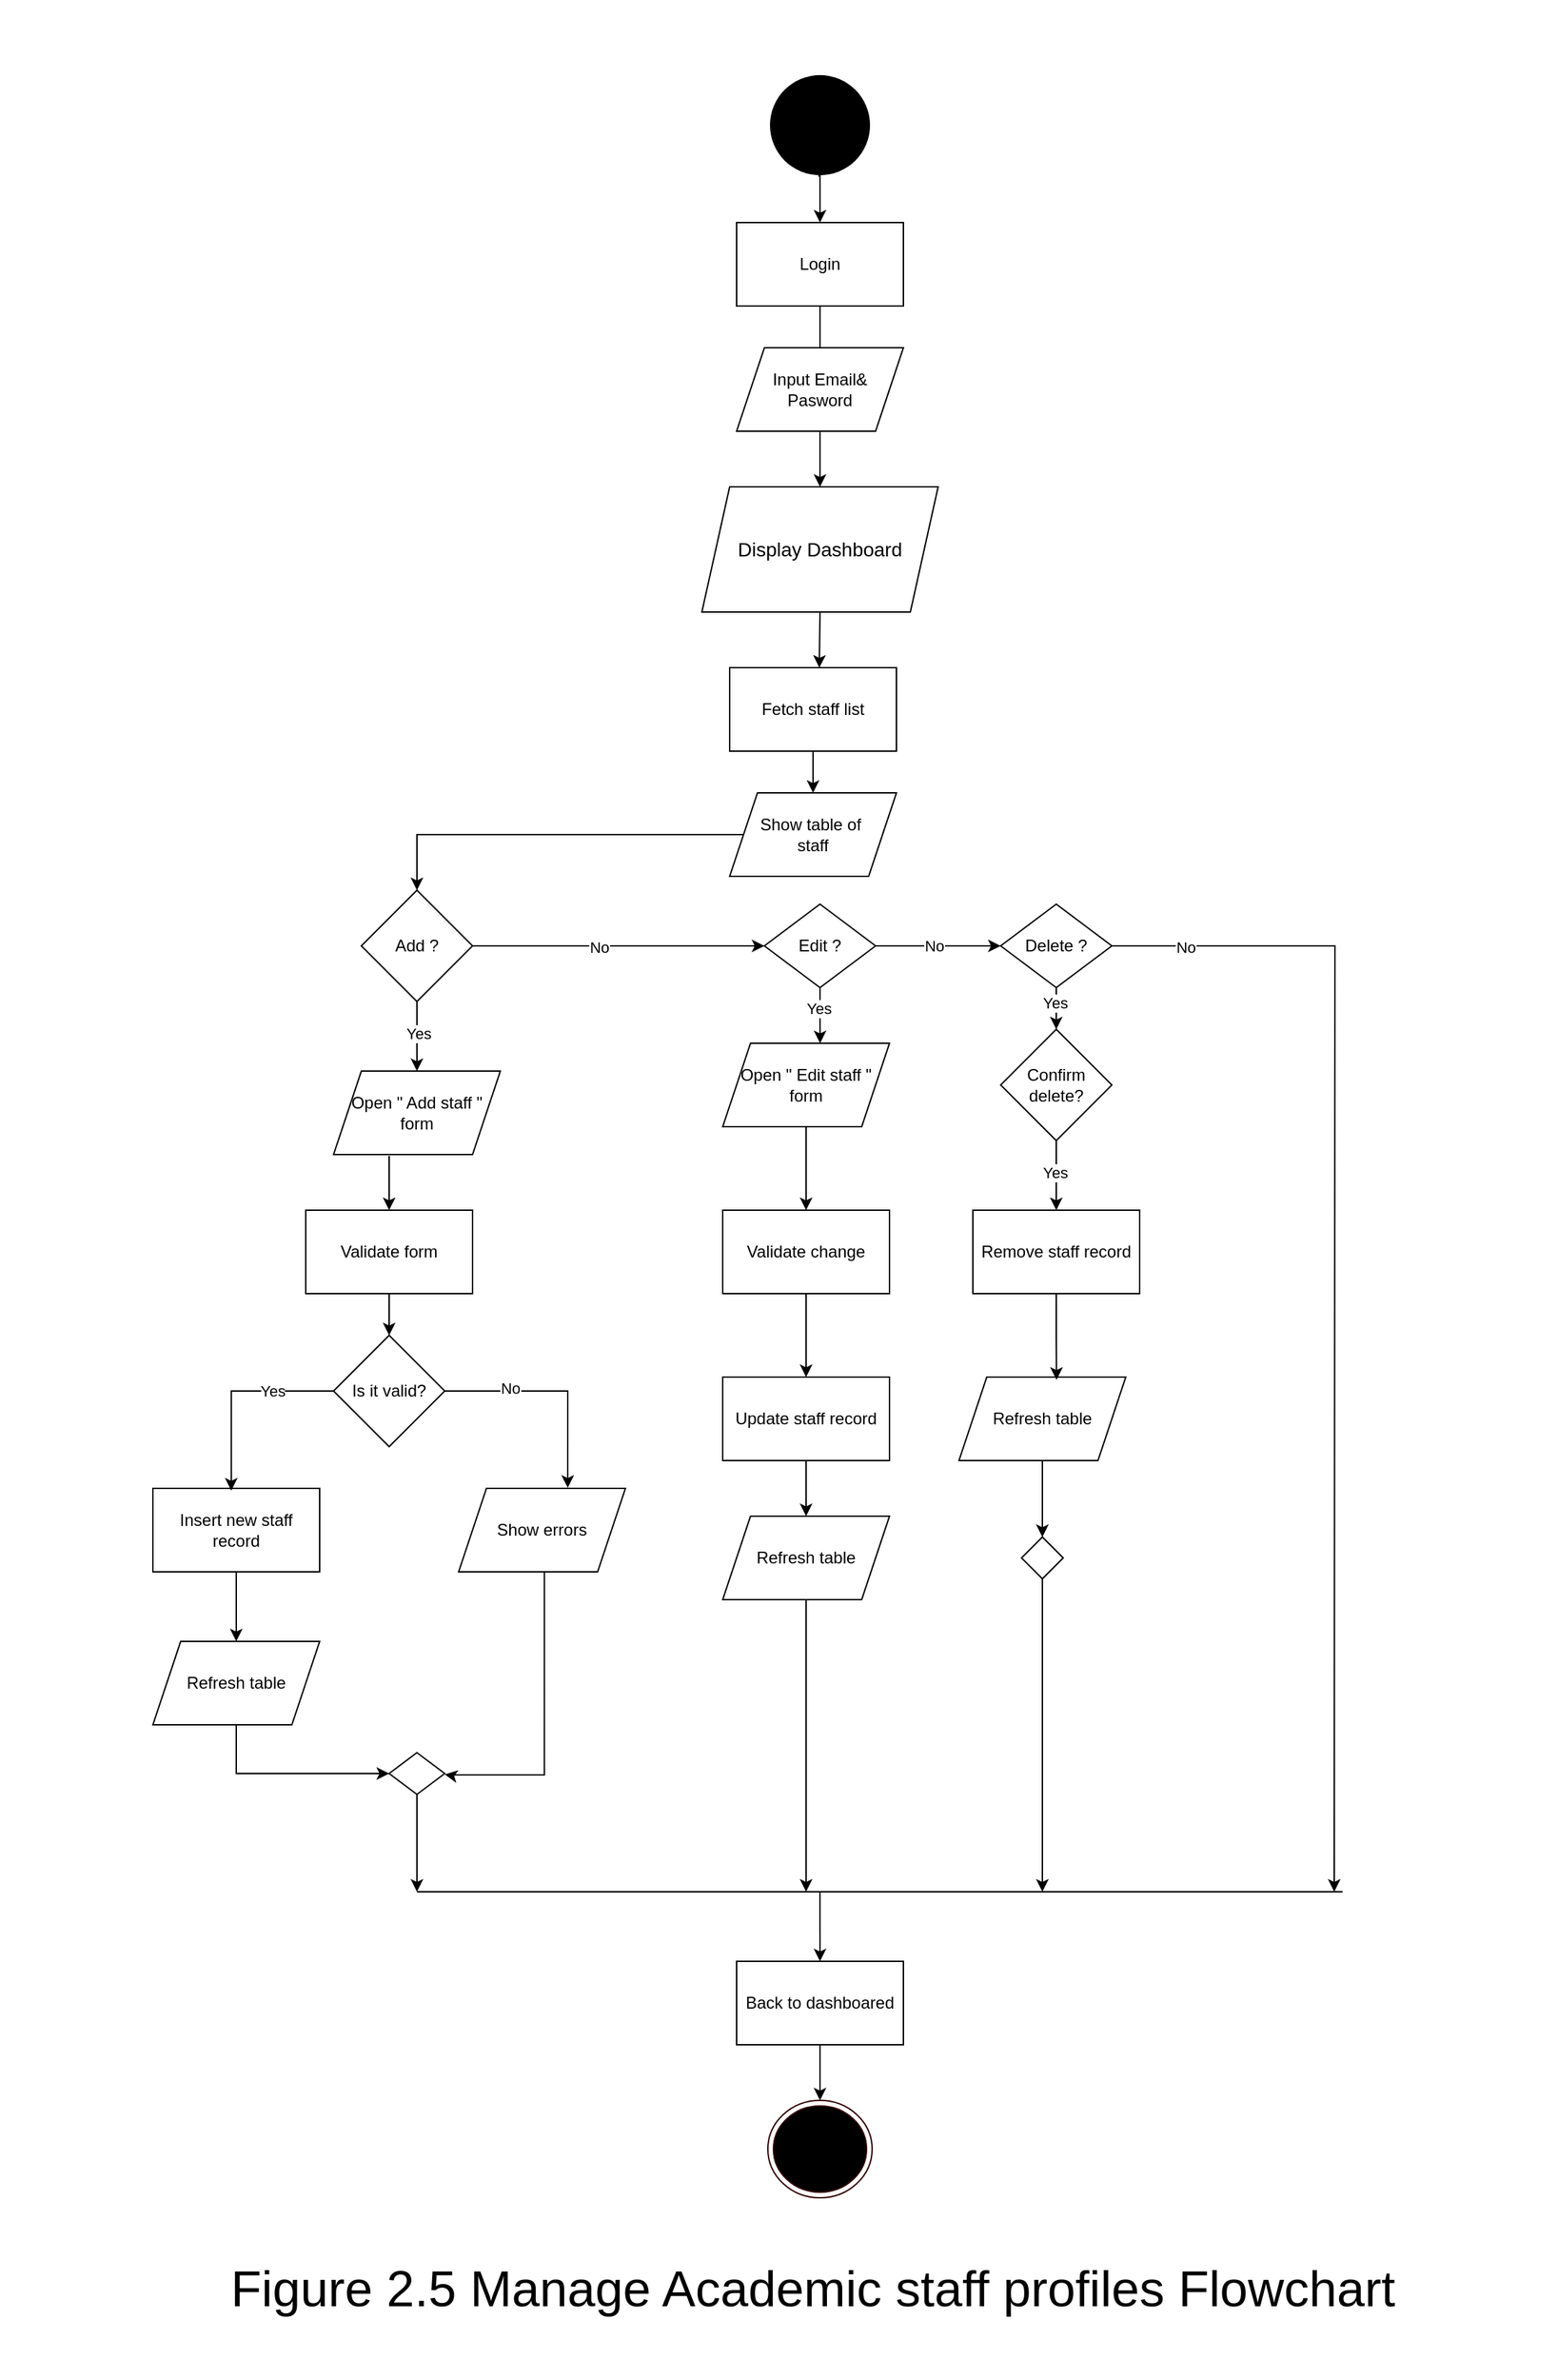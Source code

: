 <mxfile version="26.2.2">
  <diagram name="Page-1" id="7-GtVGIxNzFbhlQL41d2">
    <mxGraphModel dx="2289" dy="1464" grid="1" gridSize="10" guides="1" tooltips="1" connect="1" arrows="1" fold="1" page="1" pageScale="1" pageWidth="827" pageHeight="1169" math="0" shadow="0">
      <root>
        <mxCell id="0" />
        <mxCell id="1" parent="0" />
        <mxCell id="GPfeK30c53NXhZ6cnLry-1" style="edgeStyle=orthogonalEdgeStyle;rounded=0;orthogonalLoop=1;jettySize=auto;html=1;exitX=0.5;exitY=1;exitDx=0;exitDy=0;entryX=0.5;entryY=0;entryDx=0;entryDy=0;" parent="1" source="GPfeK30c53NXhZ6cnLry-2" target="GPfeK30c53NXhZ6cnLry-4" edge="1">
          <mxGeometry relative="1" as="geometry" />
        </mxCell>
        <mxCell id="GPfeK30c53NXhZ6cnLry-2" value="Fetch staff list" style="rounded=0;whiteSpace=wrap;html=1;" parent="1" vertex="1">
          <mxGeometry x="755" y="1130" width="120" height="60" as="geometry" />
        </mxCell>
        <mxCell id="GPfeK30c53NXhZ6cnLry-3" style="edgeStyle=orthogonalEdgeStyle;rounded=0;orthogonalLoop=1;jettySize=auto;html=1;exitX=0;exitY=0.5;exitDx=0;exitDy=0;entryX=0.5;entryY=0;entryDx=0;entryDy=0;" parent="1" source="GPfeK30c53NXhZ6cnLry-4" target="GPfeK30c53NXhZ6cnLry-8" edge="1">
          <mxGeometry relative="1" as="geometry" />
        </mxCell>
        <mxCell id="GPfeK30c53NXhZ6cnLry-4" value="Show table of&amp;nbsp;&lt;div&gt;staff&lt;/div&gt;" style="shape=parallelogram;perimeter=parallelogramPerimeter;whiteSpace=wrap;html=1;fixedSize=1;" parent="1" vertex="1">
          <mxGeometry x="755" y="1220" width="120" height="60" as="geometry" />
        </mxCell>
        <mxCell id="GPfeK30c53NXhZ6cnLry-5" style="edgeStyle=orthogonalEdgeStyle;rounded=0;orthogonalLoop=1;jettySize=auto;html=1;exitX=0.5;exitY=1;exitDx=0;exitDy=0;entryX=0.5;entryY=0;entryDx=0;entryDy=0;" parent="1" source="GPfeK30c53NXhZ6cnLry-8" target="GPfeK30c53NXhZ6cnLry-10" edge="1">
          <mxGeometry relative="1" as="geometry" />
        </mxCell>
        <mxCell id="GPfeK30c53NXhZ6cnLry-6" value="Yes" style="edgeLabel;html=1;align=center;verticalAlign=middle;resizable=0;points=[];" parent="GPfeK30c53NXhZ6cnLry-5" vertex="1" connectable="0">
          <mxGeometry x="-0.075" y="1" relative="1" as="geometry">
            <mxPoint as="offset" />
          </mxGeometry>
        </mxCell>
        <mxCell id="GPfeK30c53NXhZ6cnLry-7" style="edgeStyle=orthogonalEdgeStyle;rounded=0;orthogonalLoop=1;jettySize=auto;html=1;exitX=1;exitY=0.5;exitDx=0;exitDy=0;entryX=0;entryY=0.5;entryDx=0;entryDy=0;" parent="1" source="GPfeK30c53NXhZ6cnLry-8" target="GPfeK30c53NXhZ6cnLry-27" edge="1">
          <mxGeometry relative="1" as="geometry" />
        </mxCell>
        <mxCell id="ahhTbiayZk0ahkI5akCX-2" value="No" style="edgeLabel;html=1;align=center;verticalAlign=middle;resizable=0;points=[];" vertex="1" connectable="0" parent="GPfeK30c53NXhZ6cnLry-7">
          <mxGeometry x="-0.133" y="-1" relative="1" as="geometry">
            <mxPoint as="offset" />
          </mxGeometry>
        </mxCell>
        <mxCell id="GPfeK30c53NXhZ6cnLry-8" value="&lt;font style=&quot;font-size: 12px;&quot;&gt;Add ?&lt;/font&gt;" style="rhombus;whiteSpace=wrap;html=1;" parent="1" vertex="1">
          <mxGeometry x="490" y="1290" width="80" height="80" as="geometry" />
        </mxCell>
        <mxCell id="GPfeK30c53NXhZ6cnLry-9" style="edgeStyle=orthogonalEdgeStyle;rounded=0;orthogonalLoop=1;jettySize=auto;html=1;entryX=0.5;entryY=0;entryDx=0;entryDy=0;" parent="1" target="GPfeK30c53NXhZ6cnLry-12" edge="1">
          <mxGeometry relative="1" as="geometry">
            <mxPoint x="510" y="1481" as="sourcePoint" />
          </mxGeometry>
        </mxCell>
        <mxCell id="GPfeK30c53NXhZ6cnLry-10" value="Open &quot; Add staff &quot;&lt;div&gt;form&lt;/div&gt;" style="shape=parallelogram;perimeter=parallelogramPerimeter;whiteSpace=wrap;html=1;fixedSize=1;" parent="1" vertex="1">
          <mxGeometry x="470" y="1420" width="120" height="60" as="geometry" />
        </mxCell>
        <mxCell id="GPfeK30c53NXhZ6cnLry-11" style="edgeStyle=orthogonalEdgeStyle;rounded=0;orthogonalLoop=1;jettySize=auto;html=1;exitX=0.5;exitY=1;exitDx=0;exitDy=0;entryX=0.5;entryY=0;entryDx=0;entryDy=0;" parent="1" source="GPfeK30c53NXhZ6cnLry-12" target="GPfeK30c53NXhZ6cnLry-13" edge="1">
          <mxGeometry relative="1" as="geometry" />
        </mxCell>
        <mxCell id="GPfeK30c53NXhZ6cnLry-12" value="Validate form" style="rounded=0;whiteSpace=wrap;html=1;" parent="1" vertex="1">
          <mxGeometry x="450" y="1520" width="120" height="60" as="geometry" />
        </mxCell>
        <mxCell id="GPfeK30c53NXhZ6cnLry-13" value="Is it valid?" style="rhombus;whiteSpace=wrap;html=1;" parent="1" vertex="1">
          <mxGeometry x="470" y="1610" width="80" height="80" as="geometry" />
        </mxCell>
        <mxCell id="GPfeK30c53NXhZ6cnLry-14" style="edgeStyle=orthogonalEdgeStyle;rounded=0;orthogonalLoop=1;jettySize=auto;html=1;exitX=0.5;exitY=1;exitDx=0;exitDy=0;entryX=0.5;entryY=0;entryDx=0;entryDy=0;" parent="1" source="GPfeK30c53NXhZ6cnLry-15" target="GPfeK30c53NXhZ6cnLry-22" edge="1">
          <mxGeometry relative="1" as="geometry" />
        </mxCell>
        <mxCell id="GPfeK30c53NXhZ6cnLry-15" value="Insert new staff record" style="rounded=0;whiteSpace=wrap;html=1;" parent="1" vertex="1">
          <mxGeometry x="340" y="1720" width="120" height="60" as="geometry" />
        </mxCell>
        <mxCell id="GPfeK30c53NXhZ6cnLry-16" style="edgeStyle=orthogonalEdgeStyle;rounded=0;orthogonalLoop=1;jettySize=auto;html=1;exitX=0;exitY=0.5;exitDx=0;exitDy=0;entryX=0.47;entryY=0.027;entryDx=0;entryDy=0;entryPerimeter=0;" parent="1" source="GPfeK30c53NXhZ6cnLry-13" target="GPfeK30c53NXhZ6cnLry-15" edge="1">
          <mxGeometry relative="1" as="geometry" />
        </mxCell>
        <mxCell id="GPfeK30c53NXhZ6cnLry-17" value="Yes" style="edgeLabel;html=1;align=center;verticalAlign=middle;resizable=0;points=[];" parent="GPfeK30c53NXhZ6cnLry-16" vertex="1" connectable="0">
          <mxGeometry x="-0.397" relative="1" as="geometry">
            <mxPoint as="offset" />
          </mxGeometry>
        </mxCell>
        <mxCell id="GPfeK30c53NXhZ6cnLry-18" value="Show errors" style="shape=parallelogram;perimeter=parallelogramPerimeter;whiteSpace=wrap;html=1;fixedSize=1;" parent="1" vertex="1">
          <mxGeometry x="560" y="1720" width="120" height="60" as="geometry" />
        </mxCell>
        <mxCell id="GPfeK30c53NXhZ6cnLry-19" style="edgeStyle=orthogonalEdgeStyle;rounded=0;orthogonalLoop=1;jettySize=auto;html=1;exitX=1;exitY=0.5;exitDx=0;exitDy=0;entryX=0.654;entryY=-0.007;entryDx=0;entryDy=0;entryPerimeter=0;" parent="1" source="GPfeK30c53NXhZ6cnLry-13" target="GPfeK30c53NXhZ6cnLry-18" edge="1">
          <mxGeometry relative="1" as="geometry" />
        </mxCell>
        <mxCell id="GPfeK30c53NXhZ6cnLry-20" value="No" style="edgeLabel;html=1;align=center;verticalAlign=middle;resizable=0;points=[];" parent="GPfeK30c53NXhZ6cnLry-19" vertex="1" connectable="0">
          <mxGeometry x="-0.412" y="2" relative="1" as="geometry">
            <mxPoint as="offset" />
          </mxGeometry>
        </mxCell>
        <mxCell id="GPfeK30c53NXhZ6cnLry-21" style="edgeStyle=orthogonalEdgeStyle;rounded=0;orthogonalLoop=1;jettySize=auto;html=1;exitX=0.5;exitY=1;exitDx=0;exitDy=0;entryX=0;entryY=0.5;entryDx=0;entryDy=0;" parent="1" source="GPfeK30c53NXhZ6cnLry-22" target="GPfeK30c53NXhZ6cnLry-24" edge="1">
          <mxGeometry relative="1" as="geometry" />
        </mxCell>
        <mxCell id="GPfeK30c53NXhZ6cnLry-22" value="Refresh table" style="shape=parallelogram;perimeter=parallelogramPerimeter;whiteSpace=wrap;html=1;fixedSize=1;" parent="1" vertex="1">
          <mxGeometry x="340" y="1830" width="120" height="60" as="geometry" />
        </mxCell>
        <mxCell id="GPfeK30c53NXhZ6cnLry-23" style="edgeStyle=orthogonalEdgeStyle;rounded=0;orthogonalLoop=1;jettySize=auto;html=1;exitX=0.5;exitY=1;exitDx=0;exitDy=0;" parent="1" source="GPfeK30c53NXhZ6cnLry-24" edge="1">
          <mxGeometry relative="1" as="geometry">
            <mxPoint x="530" y="2010" as="targetPoint" />
          </mxGeometry>
        </mxCell>
        <mxCell id="GPfeK30c53NXhZ6cnLry-24" value="" style="rhombus;whiteSpace=wrap;html=1;" parent="1" vertex="1">
          <mxGeometry x="510" y="1910" width="40" height="30" as="geometry" />
        </mxCell>
        <mxCell id="GPfeK30c53NXhZ6cnLry-25" style="edgeStyle=orthogonalEdgeStyle;rounded=0;orthogonalLoop=1;jettySize=auto;html=1;exitX=0.5;exitY=1;exitDx=0;exitDy=0;entryX=0.957;entryY=0.522;entryDx=0;entryDy=0;entryPerimeter=0;" parent="1" edge="1">
          <mxGeometry relative="1" as="geometry">
            <mxPoint x="621.72" y="1780" as="sourcePoint" />
            <mxPoint x="550" y="1925.66" as="targetPoint" />
            <Array as="points">
              <mxPoint x="622" y="1926" />
              <mxPoint x="552" y="1926" />
            </Array>
          </mxGeometry>
        </mxCell>
        <mxCell id="GPfeK30c53NXhZ6cnLry-26" style="edgeStyle=orthogonalEdgeStyle;rounded=0;orthogonalLoop=1;jettySize=auto;html=1;exitX=1;exitY=0.5;exitDx=0;exitDy=0;entryX=0;entryY=0.5;entryDx=0;entryDy=0;" parent="1" source="GPfeK30c53NXhZ6cnLry-27" target="GPfeK30c53NXhZ6cnLry-38" edge="1">
          <mxGeometry relative="1" as="geometry" />
        </mxCell>
        <mxCell id="GPfeK30c53NXhZ6cnLry-63" value="No" style="edgeLabel;html=1;align=center;verticalAlign=middle;resizable=0;points=[];" parent="GPfeK30c53NXhZ6cnLry-26" vertex="1" connectable="0">
          <mxGeometry x="-0.064" relative="1" as="geometry">
            <mxPoint as="offset" />
          </mxGeometry>
        </mxCell>
        <mxCell id="GPfeK30c53NXhZ6cnLry-27" value="Edit ?" style="rhombus;whiteSpace=wrap;html=1;" parent="1" vertex="1">
          <mxGeometry x="780" y="1300" width="80" height="60" as="geometry" />
        </mxCell>
        <mxCell id="GPfeK30c53NXhZ6cnLry-28" style="edgeStyle=orthogonalEdgeStyle;rounded=0;orthogonalLoop=1;jettySize=auto;html=1;exitX=0.5;exitY=1;exitDx=0;exitDy=0;entryX=0.5;entryY=0;entryDx=0;entryDy=0;" parent="1" source="GPfeK30c53NXhZ6cnLry-29" target="GPfeK30c53NXhZ6cnLry-31" edge="1">
          <mxGeometry relative="1" as="geometry" />
        </mxCell>
        <mxCell id="GPfeK30c53NXhZ6cnLry-29" value="Open &quot; Edit staff &quot;&lt;div&gt;form&lt;/div&gt;" style="shape=parallelogram;perimeter=parallelogramPerimeter;whiteSpace=wrap;html=1;fixedSize=1;" parent="1" vertex="1">
          <mxGeometry x="750" y="1400" width="120" height="60" as="geometry" />
        </mxCell>
        <mxCell id="GPfeK30c53NXhZ6cnLry-30" style="edgeStyle=orthogonalEdgeStyle;rounded=0;orthogonalLoop=1;jettySize=auto;html=1;exitX=0.5;exitY=1;exitDx=0;exitDy=0;entryX=0.5;entryY=0;entryDx=0;entryDy=0;" parent="1" source="GPfeK30c53NXhZ6cnLry-31" target="GPfeK30c53NXhZ6cnLry-33" edge="1">
          <mxGeometry relative="1" as="geometry" />
        </mxCell>
        <mxCell id="GPfeK30c53NXhZ6cnLry-31" value="Validate change" style="rounded=0;whiteSpace=wrap;html=1;" parent="1" vertex="1">
          <mxGeometry x="750" y="1520" width="120" height="60" as="geometry" />
        </mxCell>
        <mxCell id="GPfeK30c53NXhZ6cnLry-32" style="edgeStyle=orthogonalEdgeStyle;rounded=0;orthogonalLoop=1;jettySize=auto;html=1;exitX=0.5;exitY=1;exitDx=0;exitDy=0;entryX=0.5;entryY=0;entryDx=0;entryDy=0;" parent="1" source="GPfeK30c53NXhZ6cnLry-33" target="GPfeK30c53NXhZ6cnLry-36" edge="1">
          <mxGeometry relative="1" as="geometry" />
        </mxCell>
        <mxCell id="GPfeK30c53NXhZ6cnLry-33" value="Update staff record" style="rounded=0;whiteSpace=wrap;html=1;" parent="1" vertex="1">
          <mxGeometry x="750" y="1640" width="120" height="60" as="geometry" />
        </mxCell>
        <mxCell id="GPfeK30c53NXhZ6cnLry-34" style="edgeStyle=orthogonalEdgeStyle;rounded=0;orthogonalLoop=1;jettySize=auto;html=1;exitX=0.5;exitY=1;exitDx=0;exitDy=0;entryX=0.584;entryY=0;entryDx=0;entryDy=0;entryPerimeter=0;" parent="1" source="GPfeK30c53NXhZ6cnLry-27" target="GPfeK30c53NXhZ6cnLry-29" edge="1">
          <mxGeometry relative="1" as="geometry" />
        </mxCell>
        <mxCell id="GPfeK30c53NXhZ6cnLry-62" value="Yes" style="edgeLabel;html=1;align=center;verticalAlign=middle;resizable=0;points=[];" parent="GPfeK30c53NXhZ6cnLry-34" vertex="1" connectable="0">
          <mxGeometry x="-0.255" y="-1" relative="1" as="geometry">
            <mxPoint as="offset" />
          </mxGeometry>
        </mxCell>
        <mxCell id="GPfeK30c53NXhZ6cnLry-35" style="edgeStyle=orthogonalEdgeStyle;rounded=0;orthogonalLoop=1;jettySize=auto;html=1;exitX=0.5;exitY=1;exitDx=0;exitDy=0;" parent="1" source="GPfeK30c53NXhZ6cnLry-36" edge="1">
          <mxGeometry relative="1" as="geometry">
            <mxPoint x="810" y="2010" as="targetPoint" />
          </mxGeometry>
        </mxCell>
        <mxCell id="GPfeK30c53NXhZ6cnLry-36" value="Refresh table" style="shape=parallelogram;perimeter=parallelogramPerimeter;whiteSpace=wrap;html=1;fixedSize=1;" parent="1" vertex="1">
          <mxGeometry x="750" y="1740" width="120" height="60" as="geometry" />
        </mxCell>
        <mxCell id="GPfeK30c53NXhZ6cnLry-37" style="edgeStyle=orthogonalEdgeStyle;rounded=0;orthogonalLoop=1;jettySize=auto;html=1;exitX=1;exitY=0.5;exitDx=0;exitDy=0;" parent="1" source="GPfeK30c53NXhZ6cnLry-38" edge="1">
          <mxGeometry relative="1" as="geometry">
            <mxPoint x="1190" y="2010" as="targetPoint" />
          </mxGeometry>
        </mxCell>
        <mxCell id="GPfeK30c53NXhZ6cnLry-61" value="No" style="edgeLabel;html=1;align=center;verticalAlign=middle;resizable=0;points=[];" parent="GPfeK30c53NXhZ6cnLry-37" vertex="1" connectable="0">
          <mxGeometry x="-0.875" y="-1" relative="1" as="geometry">
            <mxPoint as="offset" />
          </mxGeometry>
        </mxCell>
        <mxCell id="GPfeK30c53NXhZ6cnLry-59" style="edgeStyle=orthogonalEdgeStyle;rounded=0;orthogonalLoop=1;jettySize=auto;html=1;entryX=0.5;entryY=0;entryDx=0;entryDy=0;" parent="1" source="GPfeK30c53NXhZ6cnLry-38" target="GPfeK30c53NXhZ6cnLry-41" edge="1">
          <mxGeometry relative="1" as="geometry" />
        </mxCell>
        <mxCell id="GPfeK30c53NXhZ6cnLry-60" value="Yes" style="edgeLabel;html=1;align=center;verticalAlign=middle;resizable=0;points=[];" parent="GPfeK30c53NXhZ6cnLry-59" vertex="1" connectable="0">
          <mxGeometry x="0.23" y="-1" relative="1" as="geometry">
            <mxPoint as="offset" />
          </mxGeometry>
        </mxCell>
        <mxCell id="GPfeK30c53NXhZ6cnLry-38" value="Delete ?" style="rhombus;whiteSpace=wrap;html=1;" parent="1" vertex="1">
          <mxGeometry x="950" y="1300" width="80" height="60" as="geometry" />
        </mxCell>
        <mxCell id="GPfeK30c53NXhZ6cnLry-39" style="edgeStyle=orthogonalEdgeStyle;rounded=0;orthogonalLoop=1;jettySize=auto;html=1;exitX=0.5;exitY=1;exitDx=0;exitDy=0;entryX=0.5;entryY=0;entryDx=0;entryDy=0;" parent="1" source="GPfeK30c53NXhZ6cnLry-41" target="GPfeK30c53NXhZ6cnLry-42" edge="1">
          <mxGeometry relative="1" as="geometry" />
        </mxCell>
        <mxCell id="GPfeK30c53NXhZ6cnLry-40" value="Yes" style="edgeLabel;html=1;align=center;verticalAlign=middle;resizable=0;points=[];" parent="GPfeK30c53NXhZ6cnLry-39" vertex="1" connectable="0">
          <mxGeometry x="-0.072" y="-1" relative="1" as="geometry">
            <mxPoint as="offset" />
          </mxGeometry>
        </mxCell>
        <mxCell id="GPfeK30c53NXhZ6cnLry-41" value="Confirm delete?" style="rhombus;whiteSpace=wrap;html=1;" parent="1" vertex="1">
          <mxGeometry x="950" y="1390" width="80" height="80" as="geometry" />
        </mxCell>
        <mxCell id="GPfeK30c53NXhZ6cnLry-42" value="Remove staff record" style="rounded=0;whiteSpace=wrap;html=1;" parent="1" vertex="1">
          <mxGeometry x="930" y="1520" width="120" height="60" as="geometry" />
        </mxCell>
        <mxCell id="GPfeK30c53NXhZ6cnLry-43" style="edgeStyle=orthogonalEdgeStyle;rounded=0;orthogonalLoop=1;jettySize=auto;html=1;exitX=0.5;exitY=1;exitDx=0;exitDy=0;entryX=0.5;entryY=0;entryDx=0;entryDy=0;" parent="1" source="GPfeK30c53NXhZ6cnLry-44" target="GPfeK30c53NXhZ6cnLry-47" edge="1">
          <mxGeometry relative="1" as="geometry" />
        </mxCell>
        <mxCell id="GPfeK30c53NXhZ6cnLry-44" value="Refresh table" style="shape=parallelogram;perimeter=parallelogramPerimeter;whiteSpace=wrap;html=1;fixedSize=1;" parent="1" vertex="1">
          <mxGeometry x="920" y="1640" width="120" height="60" as="geometry" />
        </mxCell>
        <mxCell id="GPfeK30c53NXhZ6cnLry-45" style="edgeStyle=orthogonalEdgeStyle;rounded=0;orthogonalLoop=1;jettySize=auto;html=1;exitX=0.5;exitY=1;exitDx=0;exitDy=0;entryX=0.585;entryY=0.033;entryDx=0;entryDy=0;entryPerimeter=0;" parent="1" source="GPfeK30c53NXhZ6cnLry-42" target="GPfeK30c53NXhZ6cnLry-44" edge="1">
          <mxGeometry relative="1" as="geometry" />
        </mxCell>
        <mxCell id="GPfeK30c53NXhZ6cnLry-46" style="edgeStyle=orthogonalEdgeStyle;rounded=0;orthogonalLoop=1;jettySize=auto;html=1;exitX=0.5;exitY=1;exitDx=0;exitDy=0;" parent="1" source="GPfeK30c53NXhZ6cnLry-47" edge="1">
          <mxGeometry relative="1" as="geometry">
            <mxPoint x="980" y="2010" as="targetPoint" />
          </mxGeometry>
        </mxCell>
        <mxCell id="GPfeK30c53NXhZ6cnLry-47" value="" style="rhombus;whiteSpace=wrap;html=1;" parent="1" vertex="1">
          <mxGeometry x="965" y="1755" width="30" height="30" as="geometry" />
        </mxCell>
        <mxCell id="GPfeK30c53NXhZ6cnLry-48" value="" style="endArrow=none;html=1;rounded=0;" parent="1" edge="1">
          <mxGeometry width="50" height="50" relative="1" as="geometry">
            <mxPoint x="530" y="2010" as="sourcePoint" />
            <mxPoint x="1196.0" y="2010" as="targetPoint" />
          </mxGeometry>
        </mxCell>
        <mxCell id="GPfeK30c53NXhZ6cnLry-66" value="" style="edgeStyle=orthogonalEdgeStyle;rounded=0;orthogonalLoop=1;jettySize=auto;html=1;" parent="1" source="GPfeK30c53NXhZ6cnLry-49" target="GPfeK30c53NXhZ6cnLry-58" edge="1">
          <mxGeometry relative="1" as="geometry" />
        </mxCell>
        <mxCell id="GPfeK30c53NXhZ6cnLry-49" value="Back to dashboared" style="rounded=0;whiteSpace=wrap;html=1;" parent="1" vertex="1">
          <mxGeometry x="760" y="2060" width="120" height="60" as="geometry" />
        </mxCell>
        <mxCell id="GPfeK30c53NXhZ6cnLry-52" value="&lt;font style=&quot;font-size: 14px;&quot;&gt;Display Dashboard&lt;/font&gt;" style="shape=parallelogram;perimeter=parallelogramPerimeter;whiteSpace=wrap;html=1;fixedSize=1;" parent="1" vertex="1">
          <mxGeometry x="735" y="1000" width="170" height="90" as="geometry" />
        </mxCell>
        <mxCell id="GPfeK30c53NXhZ6cnLry-65" style="edgeStyle=orthogonalEdgeStyle;rounded=0;orthogonalLoop=1;jettySize=auto;html=1;entryX=0.5;entryY=0;entryDx=0;entryDy=0;exitX=0.485;exitY=0.956;exitDx=0;exitDy=0;exitPerimeter=0;" parent="1" source="GPfeK30c53NXhZ6cnLry-53" target="GPfeK30c53NXhZ6cnLry-54" edge="1">
          <mxGeometry relative="1" as="geometry">
            <Array as="points">
              <mxPoint x="820" y="776" />
            </Array>
          </mxGeometry>
        </mxCell>
        <mxCell id="GPfeK30c53NXhZ6cnLry-53" value="" style="ellipse;html=1;shape=endState;fillColor=#000000;strokeColor=none;" parent="1" vertex="1">
          <mxGeometry x="780" y="700" width="80" height="80" as="geometry" />
        </mxCell>
        <mxCell id="GPfeK30c53NXhZ6cnLry-64" style="edgeStyle=orthogonalEdgeStyle;rounded=0;orthogonalLoop=1;jettySize=auto;html=1;entryX=0.5;entryY=0;entryDx=0;entryDy=0;" parent="1" source="GPfeK30c53NXhZ6cnLry-54" target="GPfeK30c53NXhZ6cnLry-52" edge="1">
          <mxGeometry relative="1" as="geometry" />
        </mxCell>
        <mxCell id="GPfeK30c53NXhZ6cnLry-54" value="Login" style="rounded=0;whiteSpace=wrap;html=1;" parent="1" vertex="1">
          <mxGeometry x="760" y="810" width="120" height="60" as="geometry" />
        </mxCell>
        <mxCell id="GPfeK30c53NXhZ6cnLry-55" value="" style="endArrow=classic;html=1;rounded=0;exitX=0.5;exitY=1;exitDx=0;exitDy=0;" parent="1" source="GPfeK30c53NXhZ6cnLry-52" edge="1">
          <mxGeometry width="50" height="50" relative="1" as="geometry">
            <mxPoint x="815" y="1060" as="sourcePoint" />
            <mxPoint x="819.5" y="1130" as="targetPoint" />
          </mxGeometry>
        </mxCell>
        <mxCell id="GPfeK30c53NXhZ6cnLry-58" value="" style="ellipse;html=1;shape=endState;fillColor=#000000;strokeColor=#330000;gradientColor=none;" parent="1" vertex="1">
          <mxGeometry x="782.5" y="2160" width="75" height="70" as="geometry" />
        </mxCell>
        <mxCell id="GPfeK30c53NXhZ6cnLry-67" style="edgeStyle=orthogonalEdgeStyle;rounded=0;orthogonalLoop=1;jettySize=auto;html=1;" parent="1" edge="1">
          <mxGeometry relative="1" as="geometry">
            <mxPoint x="819.81" y="2060" as="targetPoint" />
            <mxPoint x="819.98" y="2010" as="sourcePoint" />
            <Array as="points">
              <mxPoint x="819.81" y="2060" />
            </Array>
          </mxGeometry>
        </mxCell>
        <mxCell id="GPfeK30c53NXhZ6cnLry-68" value="&lt;font style=&quot;font-size: 1px;&quot;&gt;.&lt;/font&gt;" style="text;html=1;align=center;verticalAlign=middle;resizable=0;points=[];autosize=1;strokeColor=none;fillColor=none;" parent="1" vertex="1">
          <mxGeometry x="230" y="1570" width="20" height="30" as="geometry" />
        </mxCell>
        <mxCell id="GPfeK30c53NXhZ6cnLry-69" value="&lt;font style=&quot;font-size: 1px;&quot;&gt;.&lt;/font&gt;" style="text;html=1;align=center;verticalAlign=middle;resizable=0;points=[];autosize=1;strokeColor=none;fillColor=none;" parent="1" vertex="1">
          <mxGeometry x="810" y="2330" width="20" height="30" as="geometry" />
        </mxCell>
        <mxCell id="GPfeK30c53NXhZ6cnLry-70" value="&lt;font style=&quot;font-size: 1px;&quot;&gt;.&lt;/font&gt;" style="text;html=1;align=center;verticalAlign=middle;resizable=0;points=[];autosize=1;strokeColor=none;fillColor=none;" parent="1" vertex="1">
          <mxGeometry x="1330" y="1655" width="20" height="30" as="geometry" />
        </mxCell>
        <mxCell id="GPfeK30c53NXhZ6cnLry-71" value="&lt;font style=&quot;font-size: 1px;&quot;&gt;.&lt;/font&gt;" style="text;html=1;align=center;verticalAlign=middle;resizable=0;points=[];autosize=1;strokeColor=none;fillColor=none;" parent="1" vertex="1">
          <mxGeometry x="810" y="650" width="20" height="30" as="geometry" />
        </mxCell>
        <mxCell id="ahhTbiayZk0ahkI5akCX-1" value="Input Email&amp;amp;&lt;div&gt;Pasword&lt;/div&gt;" style="shape=parallelogram;perimeter=parallelogramPerimeter;whiteSpace=wrap;html=1;fixedSize=1;" vertex="1" parent="1">
          <mxGeometry x="760" y="900" width="120" height="60" as="geometry" />
        </mxCell>
        <mxCell id="ahhTbiayZk0ahkI5akCX-3" value="&lt;font style=&quot;font-size: 36px;&quot;&gt;Figure 2.5 Manage Academic staff profiles Flowchart&lt;/font&gt;" style="text;strokeColor=none;align=center;fillColor=none;html=1;verticalAlign=middle;whiteSpace=wrap;rounded=0;" vertex="1" parent="1">
          <mxGeometry x="385" y="2280" width="860" height="30" as="geometry" />
        </mxCell>
      </root>
    </mxGraphModel>
  </diagram>
</mxfile>

